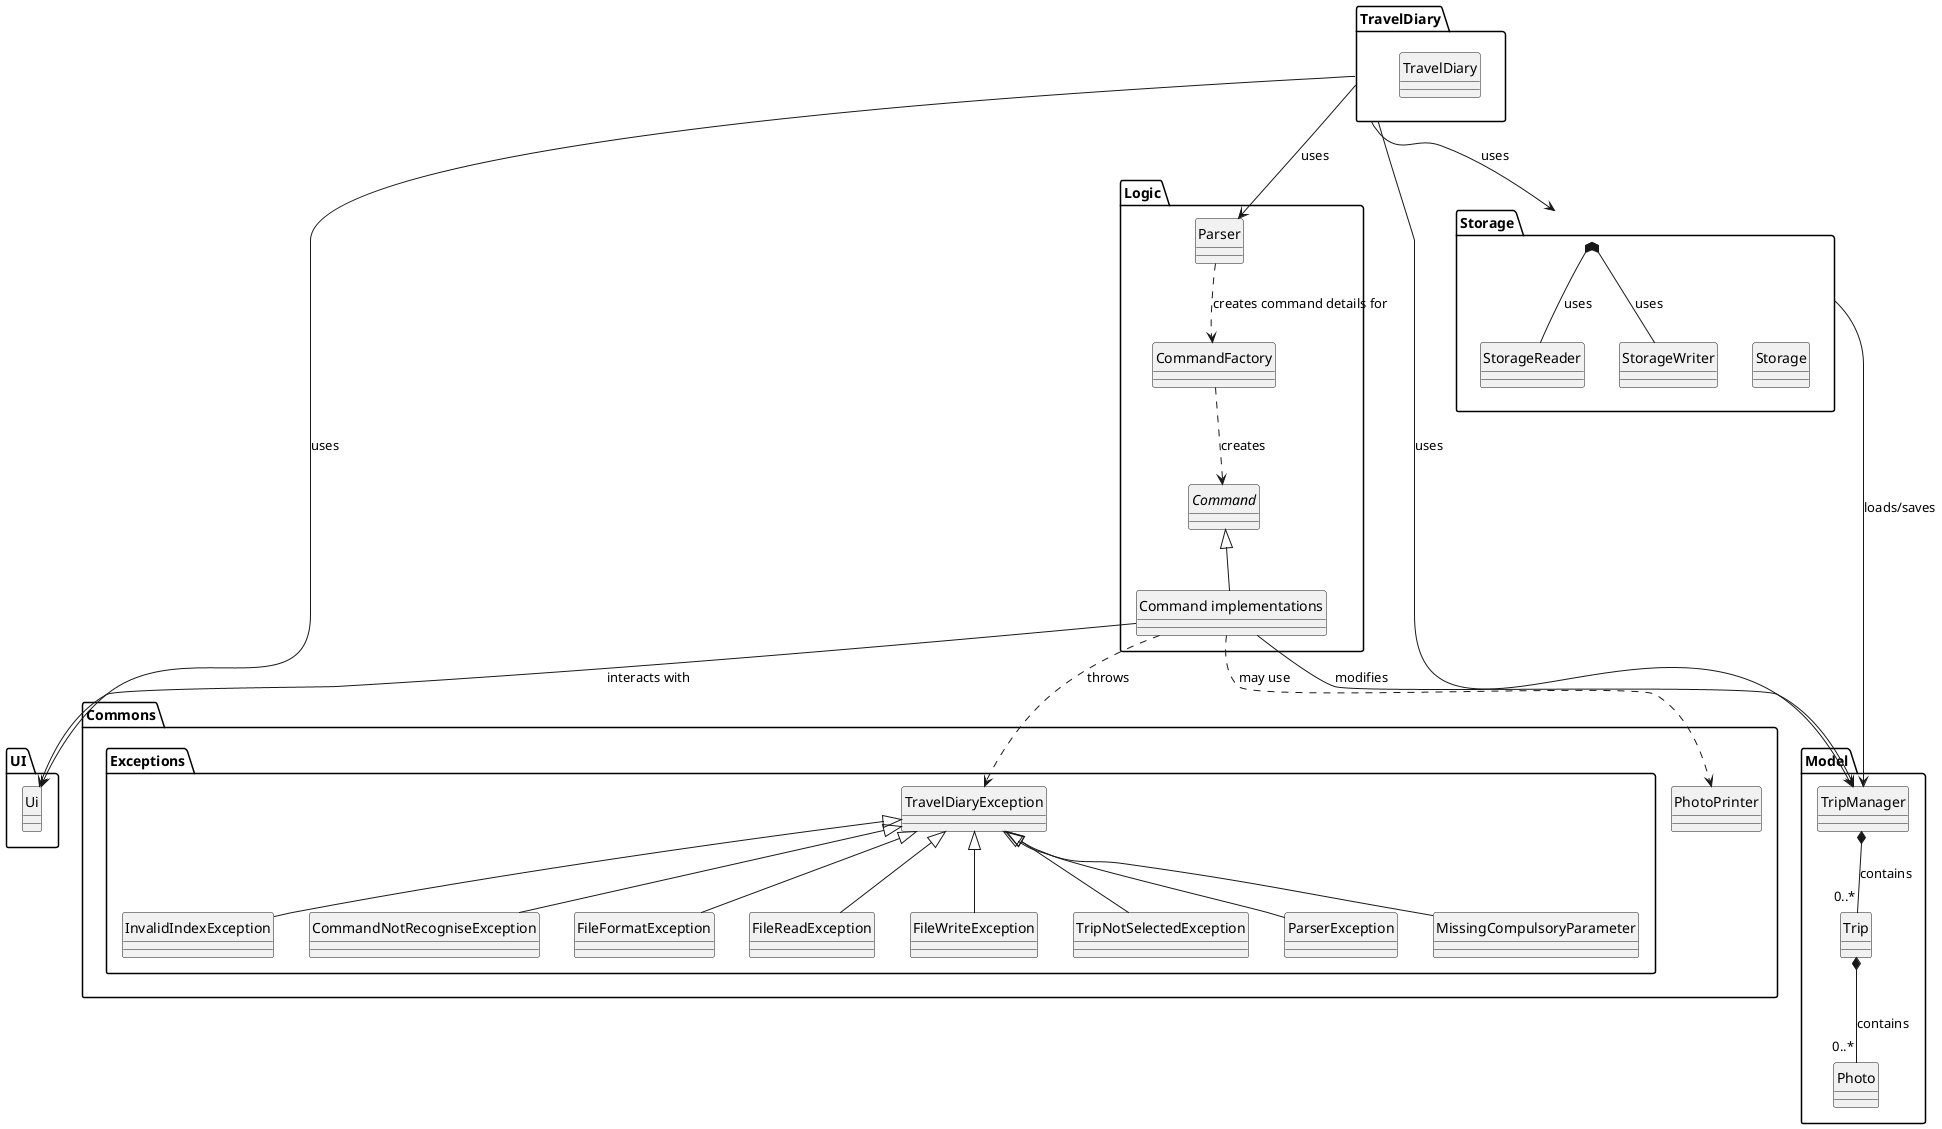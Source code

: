 @startuml TravelDiaryArchitecture

hide circle
skinparam classAttributeIconSize 0

package "TravelDiary" {
  class TravelDiary
}

package "UI" {
  class Ui
}

package "Logic" {
  class Parser
  class CommandFactory
  interface Command
  class "Command implementations" as CommandImpl
}

package "Model" {
  class TripManager
  class Trip
  class Photo
}

package "Storage" {
  class Storage
  class StorageReader
  class StorageWriter
}

package "Commons" {
  package "Exceptions" {
    class TravelDiaryException
    class InvalidIndexException
    class CommandNotRecogniseException
    class FileFormatException
    class FileReadException
    class FileWriteException
    class TripNotSelectedException
    class ParserException
    class MissingCompulsoryParameter
  }
  class PhotoPrinter
}

' Main relationships
TravelDiary --> Ui : uses
TravelDiary --> TripManager : uses
TravelDiary --> Parser : uses
TravelDiary --> Storage : uses

' Logic relationships
Parser ..> CommandFactory : creates command details for
CommandFactory ..> Command : creates
Command <|-- CommandImpl
CommandImpl --> TripManager : modifies
CommandImpl --> Ui : interacts with

' Model relationships
TripManager *-- "0..*" Trip : contains
Trip *-- "0..*" Photo : contains

' Storage relationships
Storage --> TripManager : loads/saves
Storage *-- StorageReader : uses
Storage *-- StorageWriter : uses

' Exception relationships
TravelDiaryException <|-- InvalidIndexException
TravelDiaryException <|-- CommandNotRecogniseException
TravelDiaryException <|-- FileFormatException
TravelDiaryException <|-- FileReadException
TravelDiaryException <|-- FileWriteException
TravelDiaryException <|-- TripNotSelectedException
TravelDiaryException <|-- ParserException
TravelDiaryException <|-- MissingCompulsoryParameter

' Commons relationships
CommandImpl ..> PhotoPrinter : may use
CommandImpl ..> TravelDiaryException : throws

@enduml